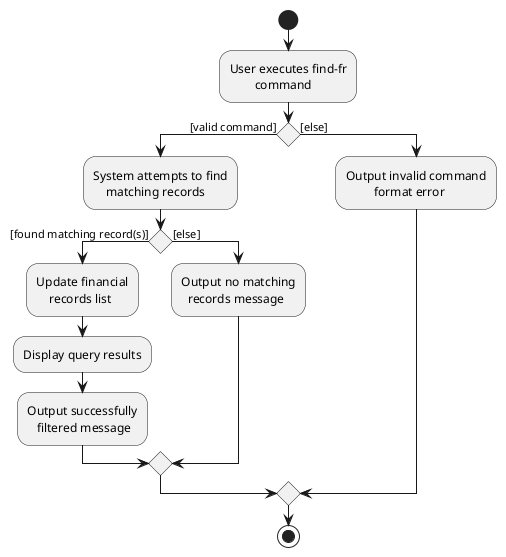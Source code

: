 @startuml
start
:User executes find-fr
        command;

if () then ([valid command])
    :System attempts to find
        matching records;

if () then ([found matching record(s)])
    :Update financial
        records list;
    :Display query results;
    :Output successfully
       filtered message;
else ([else])
    :Output no matching
      records message;
endif

else ([else])
    :Output invalid command
             format error;
endif

stop
@enduml
